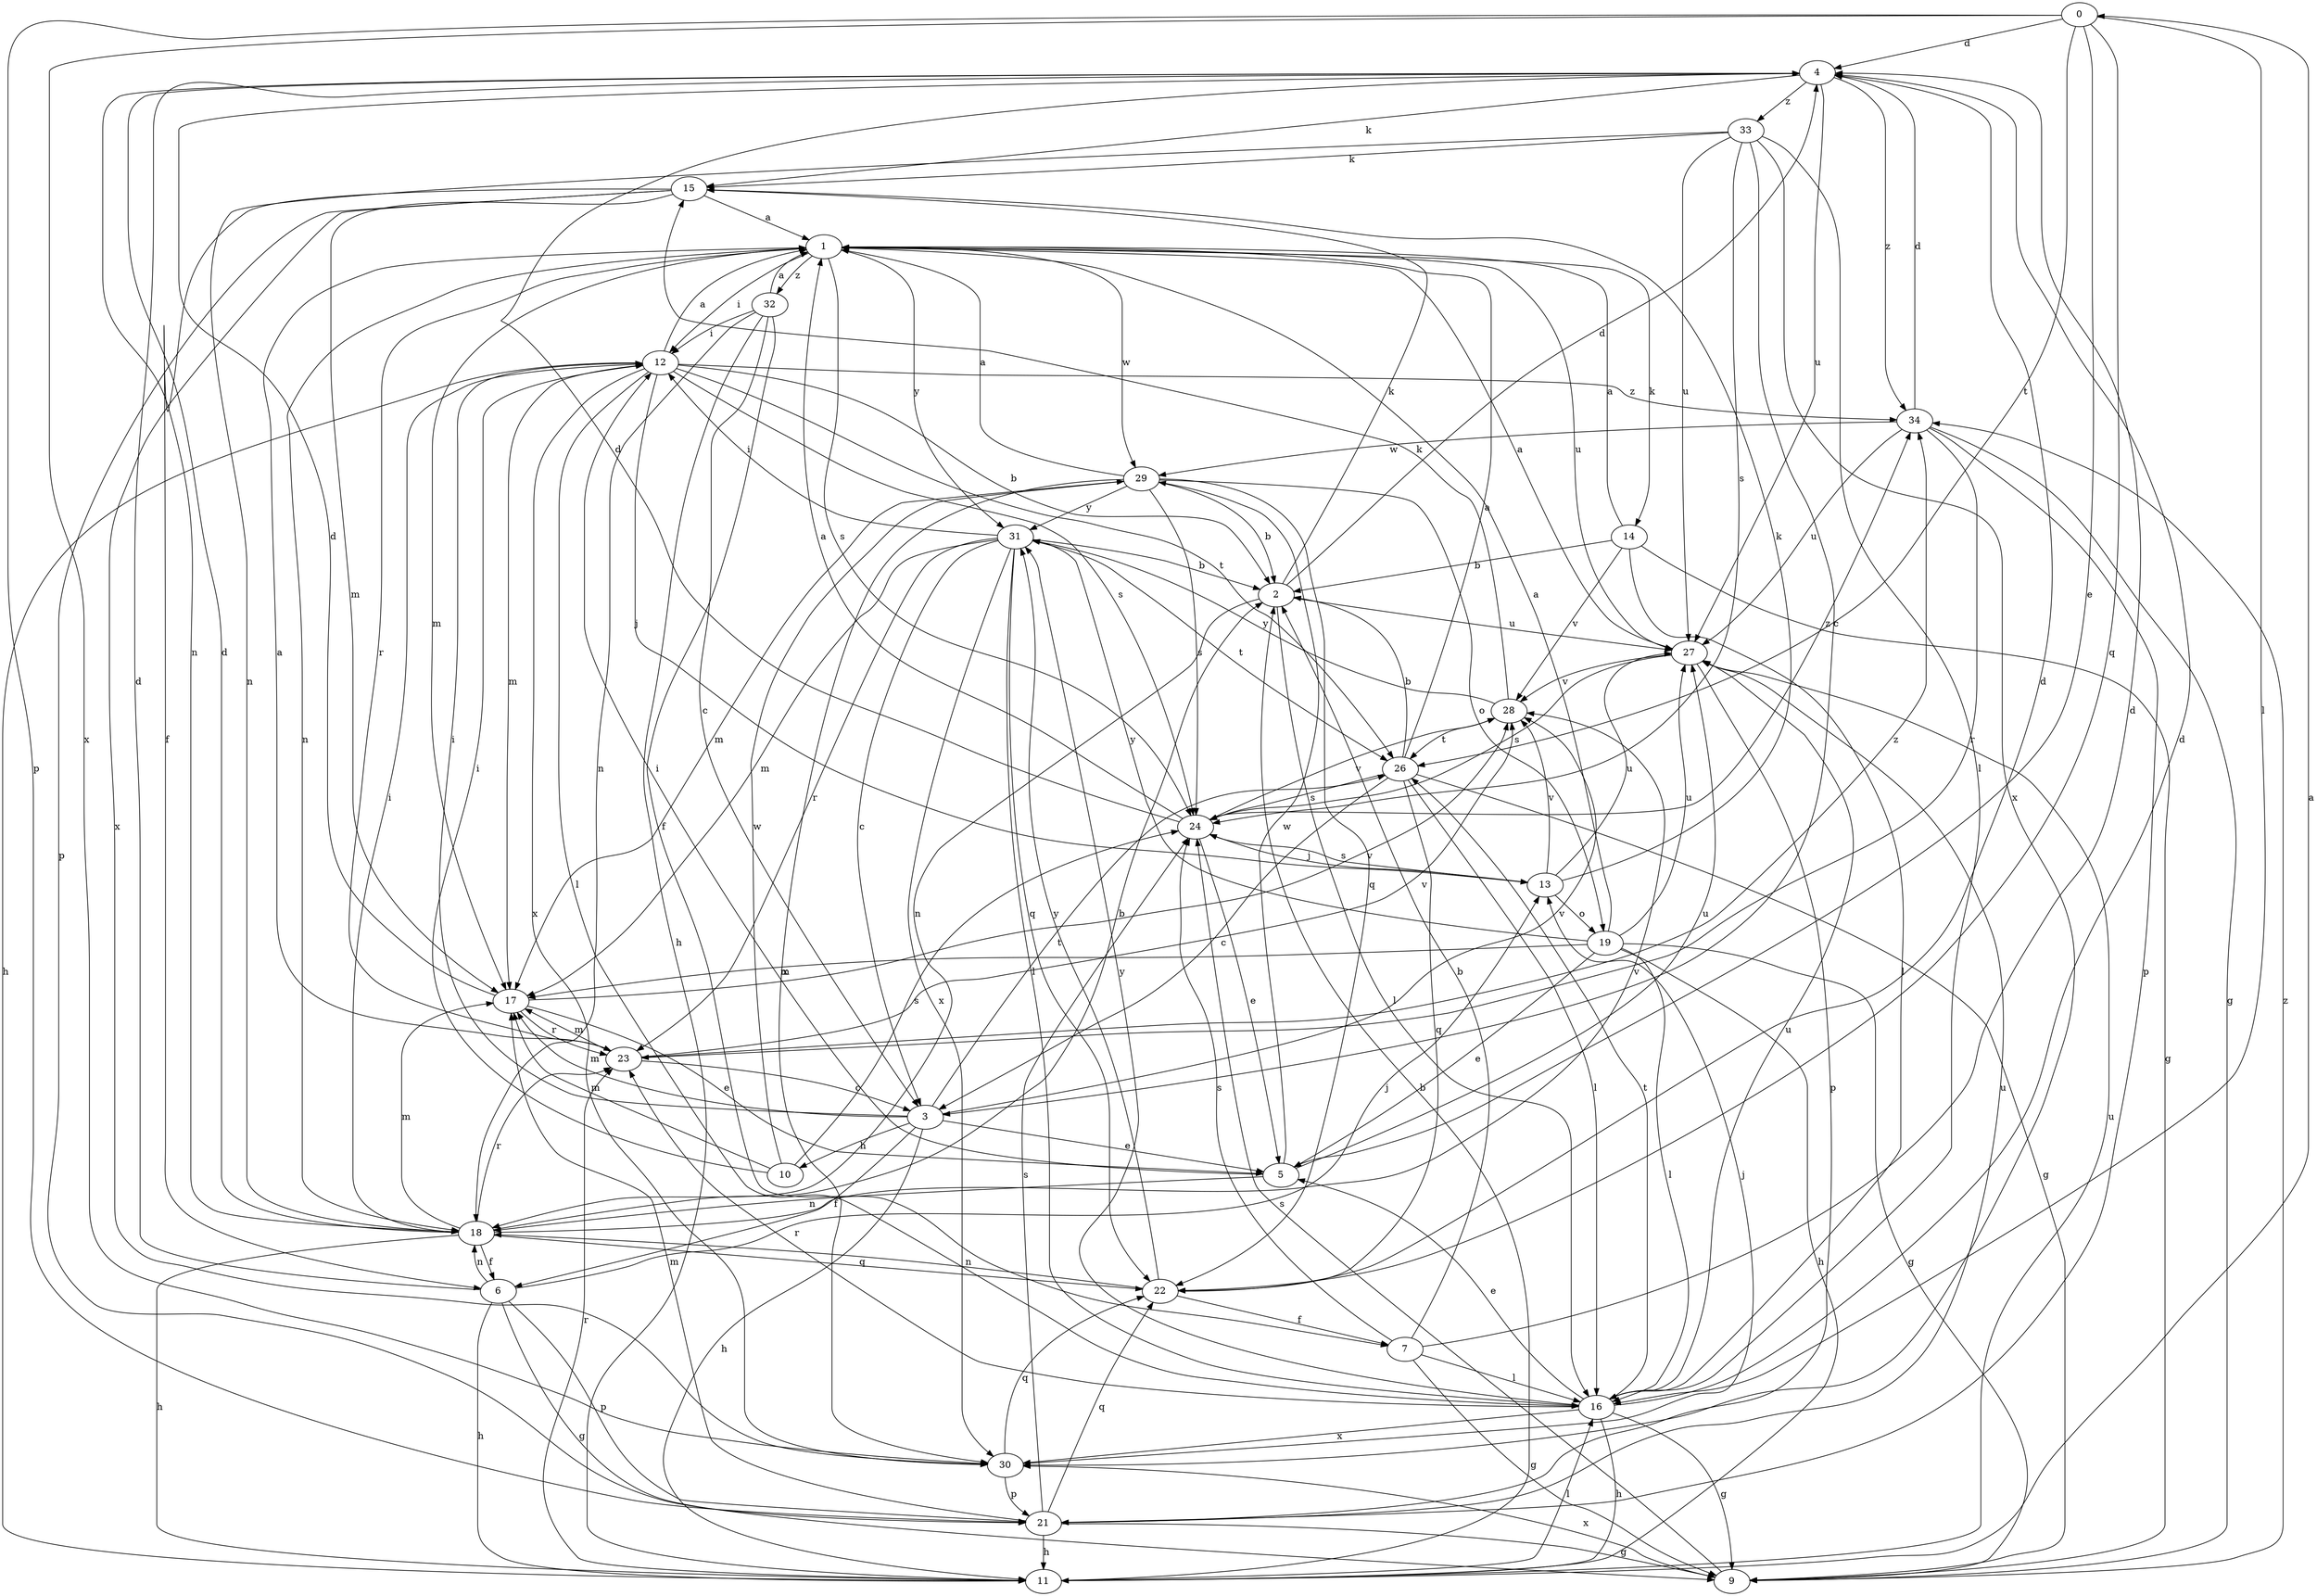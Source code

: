 strict digraph  {
0;
1;
2;
3;
4;
5;
6;
7;
9;
10;
11;
12;
13;
14;
15;
16;
17;
18;
19;
21;
22;
23;
24;
26;
27;
28;
29;
30;
31;
32;
33;
34;
0 -> 4  [label=d];
0 -> 5  [label=e];
0 -> 16  [label=l];
0 -> 21  [label=p];
0 -> 22  [label=q];
0 -> 26  [label=t];
0 -> 30  [label=x];
1 -> 12  [label=i];
1 -> 14  [label=k];
1 -> 17  [label=m];
1 -> 18  [label=n];
1 -> 23  [label=r];
1 -> 24  [label=s];
1 -> 27  [label=u];
1 -> 29  [label=w];
1 -> 31  [label=y];
1 -> 32  [label=z];
2 -> 4  [label=d];
2 -> 15  [label=k];
2 -> 16  [label=l];
2 -> 18  [label=n];
2 -> 27  [label=u];
3 -> 5  [label=e];
3 -> 6  [label=f];
3 -> 10  [label=h];
3 -> 11  [label=h];
3 -> 12  [label=i];
3 -> 17  [label=m];
3 -> 26  [label=t];
3 -> 28  [label=v];
4 -> 15  [label=k];
4 -> 18  [label=n];
4 -> 27  [label=u];
4 -> 33  [label=z];
4 -> 34  [label=z];
5 -> 12  [label=i];
5 -> 18  [label=n];
5 -> 27  [label=u];
5 -> 29  [label=w];
6 -> 4  [label=d];
6 -> 9  [label=g];
6 -> 11  [label=h];
6 -> 13  [label=j];
6 -> 18  [label=n];
6 -> 21  [label=p];
7 -> 2  [label=b];
7 -> 4  [label=d];
7 -> 9  [label=g];
7 -> 16  [label=l];
7 -> 24  [label=s];
9 -> 24  [label=s];
9 -> 30  [label=x];
9 -> 34  [label=z];
10 -> 12  [label=i];
10 -> 17  [label=m];
10 -> 24  [label=s];
10 -> 29  [label=w];
11 -> 0  [label=a];
11 -> 2  [label=b];
11 -> 16  [label=l];
11 -> 23  [label=r];
11 -> 27  [label=u];
12 -> 1  [label=a];
12 -> 2  [label=b];
12 -> 11  [label=h];
12 -> 13  [label=j];
12 -> 16  [label=l];
12 -> 17  [label=m];
12 -> 24  [label=s];
12 -> 26  [label=t];
12 -> 30  [label=x];
12 -> 34  [label=z];
13 -> 15  [label=k];
13 -> 19  [label=o];
13 -> 24  [label=s];
13 -> 27  [label=u];
13 -> 28  [label=v];
14 -> 1  [label=a];
14 -> 2  [label=b];
14 -> 9  [label=g];
14 -> 16  [label=l];
14 -> 28  [label=v];
15 -> 1  [label=a];
15 -> 6  [label=f];
15 -> 17  [label=m];
15 -> 21  [label=p];
15 -> 30  [label=x];
16 -> 4  [label=d];
16 -> 5  [label=e];
16 -> 9  [label=g];
16 -> 11  [label=h];
16 -> 23  [label=r];
16 -> 26  [label=t];
16 -> 27  [label=u];
16 -> 30  [label=x];
16 -> 31  [label=y];
17 -> 4  [label=d];
17 -> 5  [label=e];
17 -> 23  [label=r];
17 -> 28  [label=v];
18 -> 2  [label=b];
18 -> 4  [label=d];
18 -> 6  [label=f];
18 -> 11  [label=h];
18 -> 12  [label=i];
18 -> 17  [label=m];
18 -> 22  [label=q];
18 -> 23  [label=r];
18 -> 28  [label=v];
19 -> 1  [label=a];
19 -> 5  [label=e];
19 -> 9  [label=g];
19 -> 11  [label=h];
19 -> 16  [label=l];
19 -> 17  [label=m];
19 -> 27  [label=u];
19 -> 31  [label=y];
21 -> 9  [label=g];
21 -> 11  [label=h];
21 -> 17  [label=m];
21 -> 22  [label=q];
21 -> 24  [label=s];
21 -> 27  [label=u];
22 -> 4  [label=d];
22 -> 7  [label=f];
22 -> 18  [label=n];
22 -> 31  [label=y];
23 -> 1  [label=a];
23 -> 3  [label=c];
23 -> 17  [label=m];
23 -> 28  [label=v];
23 -> 34  [label=z];
24 -> 1  [label=a];
24 -> 4  [label=d];
24 -> 5  [label=e];
24 -> 13  [label=j];
24 -> 28  [label=v];
24 -> 34  [label=z];
26 -> 1  [label=a];
26 -> 2  [label=b];
26 -> 3  [label=c];
26 -> 9  [label=g];
26 -> 16  [label=l];
26 -> 22  [label=q];
26 -> 24  [label=s];
27 -> 1  [label=a];
27 -> 21  [label=p];
27 -> 24  [label=s];
27 -> 28  [label=v];
28 -> 15  [label=k];
28 -> 26  [label=t];
28 -> 31  [label=y];
29 -> 1  [label=a];
29 -> 2  [label=b];
29 -> 17  [label=m];
29 -> 19  [label=o];
29 -> 22  [label=q];
29 -> 24  [label=s];
29 -> 30  [label=x];
29 -> 31  [label=y];
30 -> 13  [label=j];
30 -> 21  [label=p];
30 -> 22  [label=q];
31 -> 2  [label=b];
31 -> 3  [label=c];
31 -> 12  [label=i];
31 -> 16  [label=l];
31 -> 17  [label=m];
31 -> 22  [label=q];
31 -> 23  [label=r];
31 -> 26  [label=t];
31 -> 30  [label=x];
32 -> 1  [label=a];
32 -> 3  [label=c];
32 -> 7  [label=f];
32 -> 11  [label=h];
32 -> 12  [label=i];
32 -> 18  [label=n];
33 -> 3  [label=c];
33 -> 15  [label=k];
33 -> 16  [label=l];
33 -> 18  [label=n];
33 -> 24  [label=s];
33 -> 27  [label=u];
33 -> 30  [label=x];
34 -> 4  [label=d];
34 -> 9  [label=g];
34 -> 21  [label=p];
34 -> 23  [label=r];
34 -> 27  [label=u];
34 -> 29  [label=w];
}
